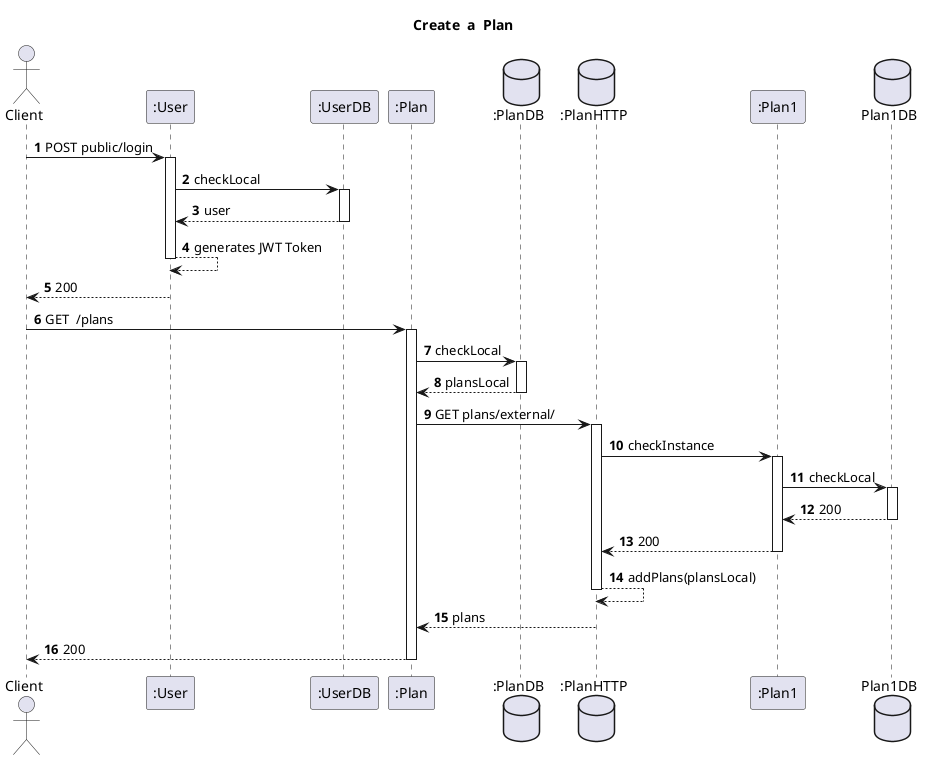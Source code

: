 @startuml
'https://plantuml.com/sequence-diagram
autoactivate on
autonumber
title  Create  a  Plan

autonumber

actor "Client" as Ac
participant ":User" as User
participant ":UserDB" as Udb

participant ":Plan" as Plan
database ":PlanDB" as PDB
database ":PlanHTTP" as PHTTP
participant ":Plan1" as Plan1
database "Plan1DB" as PDB1




Ac->User: POST public/login
User->Udb:checkLocal
Udb-->User:user
User-->User:generates JWT Token
User-->Ac:200
Ac->Plan:GET  /plans
Plan->PDB:checkLocal
PDB-->Plan:plansLocal

Plan->PHTTP:GET plans/external/
PHTTP->Plan1:checkInstance
Plan1->PDB1:checkLocal

PDB1-->Plan1:200
deactivate PDB1
Plan1-->PHTTP:200
PHTTP-->PHTTP:addPlans(plansLocal)

PHTTP-->Plan:plans

Plan-->Ac:200




@enduml